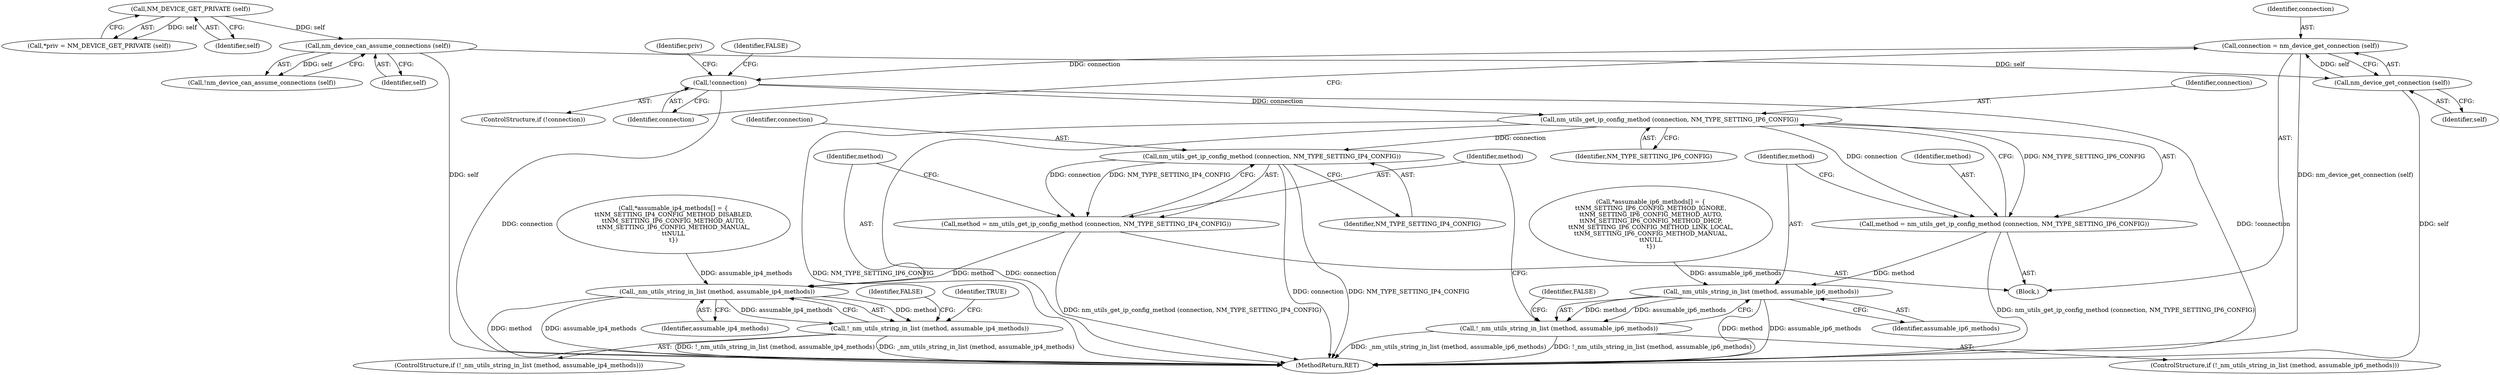 digraph "0_NetworkManager_d5fc88e573fa58b93034b04d35a2454f5d28cad9@API" {
"1003242" [label="(Call,connection = nm_device_get_connection (self))"];
"1003244" [label="(Call,nm_device_get_connection (self))"];
"1003238" [label="(Call,nm_device_can_assume_connections (self))"];
"1003226" [label="(Call,NM_DEVICE_GET_PRIVATE (self))"];
"1003247" [label="(Call,!connection)"];
"1003275" [label="(Call,nm_utils_get_ip_config_method (connection, NM_TYPE_SETTING_IP6_CONFIG))"];
"1003273" [label="(Call,method = nm_utils_get_ip_config_method (connection, NM_TYPE_SETTING_IP6_CONFIG))"];
"1003280" [label="(Call,_nm_utils_string_in_list (method, assumable_ip6_methods))"];
"1003279" [label="(Call,!_nm_utils_string_in_list (method, assumable_ip6_methods))"];
"1003287" [label="(Call,nm_utils_get_ip_config_method (connection, NM_TYPE_SETTING_IP4_CONFIG))"];
"1003285" [label="(Call,method = nm_utils_get_ip_config_method (connection, NM_TYPE_SETTING_IP4_CONFIG))"];
"1003292" [label="(Call,_nm_utils_string_in_list (method, assumable_ip4_methods))"];
"1003291" [label="(Call,!_nm_utils_string_in_list (method, assumable_ip4_methods))"];
"1003278" [label="(ControlStructure,if (!_nm_utils_string_in_list (method, assumable_ip6_methods)))"];
"1003279" [label="(Call,!_nm_utils_string_in_list (method, assumable_ip6_methods))"];
"1003246" [label="(ControlStructure,if (!connection))"];
"1003254" [label="(Identifier,priv)"];
"1003244" [label="(Call,nm_device_get_connection (self))"];
"1003287" [label="(Call,nm_utils_get_ip_config_method (connection, NM_TYPE_SETTING_IP4_CONFIG))"];
"1003289" [label="(Identifier,NM_TYPE_SETTING_IP4_CONFIG)"];
"1003239" [label="(Identifier,self)"];
"1003247" [label="(Call,!connection)"];
"1003245" [label="(Identifier,self)"];
"1003224" [label="(Call,*priv = NM_DEVICE_GET_PRIVATE (self))"];
"1003276" [label="(Identifier,connection)"];
"1003231" [label="(Call,*assumable_ip6_methods[] = {\n\t\tNM_SETTING_IP6_CONFIG_METHOD_IGNORE,\n\t\tNM_SETTING_IP6_CONFIG_METHOD_AUTO,\n\t\tNM_SETTING_IP6_CONFIG_METHOD_DHCP,\n\t\tNM_SETTING_IP6_CONFIG_METHOD_LINK_LOCAL,\n\t\tNM_SETTING_IP6_CONFIG_METHOD_MANUAL,\n\t\tNULL\n\t})"];
"1003286" [label="(Identifier,method)"];
"1003250" [label="(Identifier,FALSE)"];
"1003292" [label="(Call,_nm_utils_string_in_list (method, assumable_ip4_methods))"];
"1003291" [label="(Call,!_nm_utils_string_in_list (method, assumable_ip4_methods))"];
"1003280" [label="(Call,_nm_utils_string_in_list (method, assumable_ip6_methods))"];
"1003237" [label="(Call,!nm_device_can_assume_connections (self))"];
"1003222" [label="(Block,)"];
"1003275" [label="(Call,nm_utils_get_ip_config_method (connection, NM_TYPE_SETTING_IP6_CONFIG))"];
"1003293" [label="(Identifier,method)"];
"1003284" [label="(Identifier,FALSE)"];
"1003282" [label="(Identifier,assumable_ip6_methods)"];
"1003227" [label="(Identifier,self)"];
"1003285" [label="(Call,method = nm_utils_get_ip_config_method (connection, NM_TYPE_SETTING_IP4_CONFIG))"];
"1003281" [label="(Identifier,method)"];
"1003238" [label="(Call,nm_device_can_assume_connections (self))"];
"1003290" [label="(ControlStructure,if (!_nm_utils_string_in_list (method, assumable_ip4_methods)))"];
"1003296" [label="(Identifier,FALSE)"];
"1003242" [label="(Call,connection = nm_device_get_connection (self))"];
"1003274" [label="(Identifier,method)"];
"1003294" [label="(Identifier,assumable_ip4_methods)"];
"1003226" [label="(Call,NM_DEVICE_GET_PRIVATE (self))"];
"1007368" [label="(MethodReturn,RET)"];
"1003243" [label="(Identifier,connection)"];
"1003288" [label="(Identifier,connection)"];
"1003273" [label="(Call,method = nm_utils_get_ip_config_method (connection, NM_TYPE_SETTING_IP6_CONFIG))"];
"1003248" [label="(Identifier,connection)"];
"1003277" [label="(Identifier,NM_TYPE_SETTING_IP6_CONFIG)"];
"1003234" [label="(Call,*assumable_ip4_methods[] = {\n\t\tNM_SETTING_IP4_CONFIG_METHOD_DISABLED,\n\t\tNM_SETTING_IP6_CONFIG_METHOD_AUTO,\n\t\tNM_SETTING_IP6_CONFIG_METHOD_MANUAL,\n\t\tNULL\n\t})"];
"1003298" [label="(Identifier,TRUE)"];
"1003242" -> "1003222"  [label="AST: "];
"1003242" -> "1003244"  [label="CFG: "];
"1003243" -> "1003242"  [label="AST: "];
"1003244" -> "1003242"  [label="AST: "];
"1003248" -> "1003242"  [label="CFG: "];
"1003242" -> "1007368"  [label="DDG: nm_device_get_connection (self)"];
"1003244" -> "1003242"  [label="DDG: self"];
"1003242" -> "1003247"  [label="DDG: connection"];
"1003244" -> "1003245"  [label="CFG: "];
"1003245" -> "1003244"  [label="AST: "];
"1003244" -> "1007368"  [label="DDG: self"];
"1003238" -> "1003244"  [label="DDG: self"];
"1003238" -> "1003237"  [label="AST: "];
"1003238" -> "1003239"  [label="CFG: "];
"1003239" -> "1003238"  [label="AST: "];
"1003237" -> "1003238"  [label="CFG: "];
"1003238" -> "1007368"  [label="DDG: self"];
"1003238" -> "1003237"  [label="DDG: self"];
"1003226" -> "1003238"  [label="DDG: self"];
"1003226" -> "1003224"  [label="AST: "];
"1003226" -> "1003227"  [label="CFG: "];
"1003227" -> "1003226"  [label="AST: "];
"1003224" -> "1003226"  [label="CFG: "];
"1003226" -> "1003224"  [label="DDG: self"];
"1003247" -> "1003246"  [label="AST: "];
"1003247" -> "1003248"  [label="CFG: "];
"1003248" -> "1003247"  [label="AST: "];
"1003250" -> "1003247"  [label="CFG: "];
"1003254" -> "1003247"  [label="CFG: "];
"1003247" -> "1007368"  [label="DDG: !connection"];
"1003247" -> "1007368"  [label="DDG: connection"];
"1003247" -> "1003275"  [label="DDG: connection"];
"1003275" -> "1003273"  [label="AST: "];
"1003275" -> "1003277"  [label="CFG: "];
"1003276" -> "1003275"  [label="AST: "];
"1003277" -> "1003275"  [label="AST: "];
"1003273" -> "1003275"  [label="CFG: "];
"1003275" -> "1007368"  [label="DDG: NM_TYPE_SETTING_IP6_CONFIG"];
"1003275" -> "1007368"  [label="DDG: connection"];
"1003275" -> "1003273"  [label="DDG: connection"];
"1003275" -> "1003273"  [label="DDG: NM_TYPE_SETTING_IP6_CONFIG"];
"1003275" -> "1003287"  [label="DDG: connection"];
"1003273" -> "1003222"  [label="AST: "];
"1003274" -> "1003273"  [label="AST: "];
"1003281" -> "1003273"  [label="CFG: "];
"1003273" -> "1007368"  [label="DDG: nm_utils_get_ip_config_method (connection, NM_TYPE_SETTING_IP6_CONFIG)"];
"1003273" -> "1003280"  [label="DDG: method"];
"1003280" -> "1003279"  [label="AST: "];
"1003280" -> "1003282"  [label="CFG: "];
"1003281" -> "1003280"  [label="AST: "];
"1003282" -> "1003280"  [label="AST: "];
"1003279" -> "1003280"  [label="CFG: "];
"1003280" -> "1007368"  [label="DDG: method"];
"1003280" -> "1007368"  [label="DDG: assumable_ip6_methods"];
"1003280" -> "1003279"  [label="DDG: method"];
"1003280" -> "1003279"  [label="DDG: assumable_ip6_methods"];
"1003231" -> "1003280"  [label="DDG: assumable_ip6_methods"];
"1003279" -> "1003278"  [label="AST: "];
"1003284" -> "1003279"  [label="CFG: "];
"1003286" -> "1003279"  [label="CFG: "];
"1003279" -> "1007368"  [label="DDG: !_nm_utils_string_in_list (method, assumable_ip6_methods)"];
"1003279" -> "1007368"  [label="DDG: _nm_utils_string_in_list (method, assumable_ip6_methods)"];
"1003287" -> "1003285"  [label="AST: "];
"1003287" -> "1003289"  [label="CFG: "];
"1003288" -> "1003287"  [label="AST: "];
"1003289" -> "1003287"  [label="AST: "];
"1003285" -> "1003287"  [label="CFG: "];
"1003287" -> "1007368"  [label="DDG: connection"];
"1003287" -> "1007368"  [label="DDG: NM_TYPE_SETTING_IP4_CONFIG"];
"1003287" -> "1003285"  [label="DDG: connection"];
"1003287" -> "1003285"  [label="DDG: NM_TYPE_SETTING_IP4_CONFIG"];
"1003285" -> "1003222"  [label="AST: "];
"1003286" -> "1003285"  [label="AST: "];
"1003293" -> "1003285"  [label="CFG: "];
"1003285" -> "1007368"  [label="DDG: nm_utils_get_ip_config_method (connection, NM_TYPE_SETTING_IP4_CONFIG)"];
"1003285" -> "1003292"  [label="DDG: method"];
"1003292" -> "1003291"  [label="AST: "];
"1003292" -> "1003294"  [label="CFG: "];
"1003293" -> "1003292"  [label="AST: "];
"1003294" -> "1003292"  [label="AST: "];
"1003291" -> "1003292"  [label="CFG: "];
"1003292" -> "1007368"  [label="DDG: method"];
"1003292" -> "1007368"  [label="DDG: assumable_ip4_methods"];
"1003292" -> "1003291"  [label="DDG: method"];
"1003292" -> "1003291"  [label="DDG: assumable_ip4_methods"];
"1003234" -> "1003292"  [label="DDG: assumable_ip4_methods"];
"1003291" -> "1003290"  [label="AST: "];
"1003296" -> "1003291"  [label="CFG: "];
"1003298" -> "1003291"  [label="CFG: "];
"1003291" -> "1007368"  [label="DDG: _nm_utils_string_in_list (method, assumable_ip4_methods)"];
"1003291" -> "1007368"  [label="DDG: !_nm_utils_string_in_list (method, assumable_ip4_methods)"];
}
